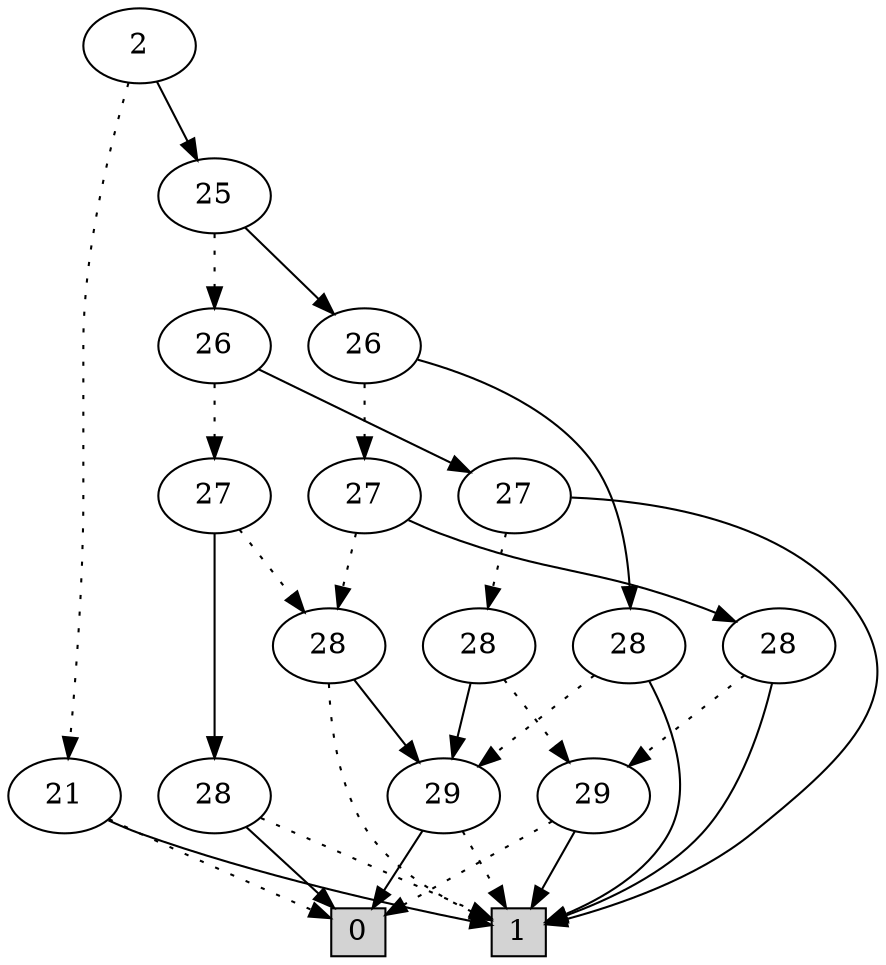 digraph G {
0 [shape=box, label="0", style=filled, shape=box, height=0.3, width=0.3];
1 [shape=box, label="1", style=filled, shape=box, height=0.3, width=0.3];
10409 [label="2"];
10409 -> 44 [style=dotted];
10409 -> 1668 [style=filled];
44 [label="21"];
44 -> 0 [style=dotted];
44 -> 1 [style=filled];
1668 [label="25"];
1668 -> 1665 [style=dotted];
1668 -> 1667 [style=filled];
1665 [label="26"];
1665 -> 1663 [style=dotted];
1665 -> 1664 [style=filled];
1663 [label="27"];
1663 -> 1468 [style=dotted];
1663 -> 59 [style=filled];
1468 [label="28"];
1468 -> 1 [style=dotted];
1468 -> 61 [style=filled];
61 [label="29"];
61 -> 1 [style=dotted];
61 -> 0 [style=filled];
59 [label="28"];
59 -> 1 [style=dotted];
59 -> 0 [style=filled];
1664 [label="27"];
1664 -> 1547 [style=dotted];
1664 -> 1 [style=filled];
1547 [label="28"];
1547 -> 60 [style=dotted];
1547 -> 61 [style=filled];
60 [label="29"];
60 -> 0 [style=dotted];
60 -> 1 [style=filled];
1667 [label="26"];
1667 -> 1666 [style=dotted];
1667 -> 1424 [style=filled];
1666 [label="27"];
1666 -> 1468 [style=dotted];
1666 -> 1438 [style=filled];
1438 [label="28"];
1438 -> 60 [style=dotted];
1438 -> 1 [style=filled];
1424 [label="28"];
1424 -> 61 [style=dotted];
1424 -> 1 [style=filled];
}
